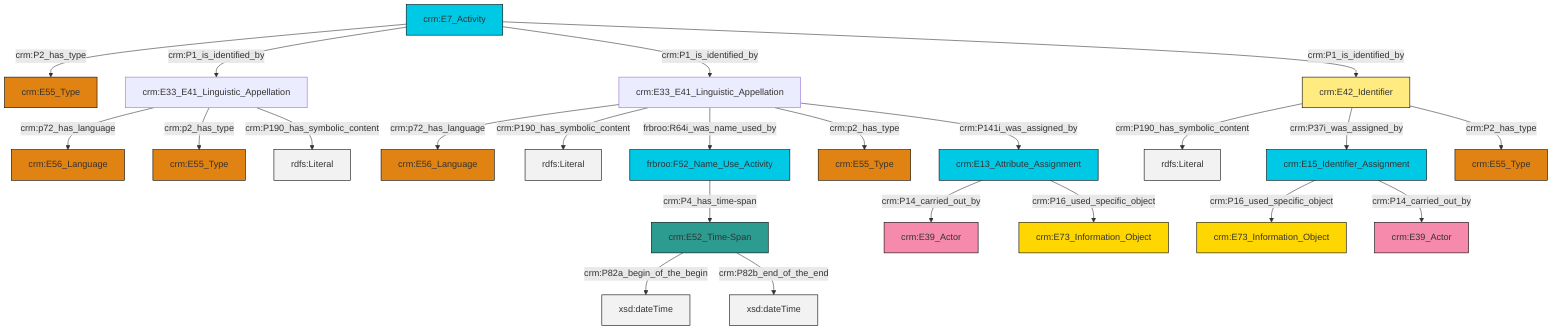 graph TD
classDef Literal fill:#f2f2f2,stroke:#000000;
classDef CRM_Entity fill:#FFFFFF,stroke:#000000;
classDef Temporal_Entity fill:#00C9E6, stroke:#000000;
classDef Type fill:#E18312, stroke:#000000;
classDef Time-Span fill:#2C9C91, stroke:#000000;
classDef Appellation fill:#FFEB7F, stroke:#000000;
classDef Place fill:#008836, stroke:#000000;
classDef Persistent_Item fill:#B266B2, stroke:#000000;
classDef Conceptual_Object fill:#FFD700, stroke:#000000;
classDef Physical_Thing fill:#D2B48C, stroke:#000000;
classDef Actor fill:#f58aad, stroke:#000000;
classDef PC_Classes fill:#4ce600, stroke:#000000;
classDef Multi fill:#cccccc,stroke:#000000;

2["crm:E13_Attribute_Assignment"]:::Temporal_Entity -->|crm:P14_carried_out_by| 3["crm:E39_Actor"]:::Actor
4["crm:E42_Identifier"]:::Appellation -->|crm:P190_has_symbolic_content| 5[rdfs:Literal]:::Literal
10["crm:E15_Identifier_Assignment"]:::Temporal_Entity -->|crm:P16_used_specific_object| 11["crm:E73_Information_Object"]:::Conceptual_Object
17["crm:E7_Activity"]:::Temporal_Entity -->|crm:P2_has_type| 0["crm:E55_Type"]:::Type
25["crm:E33_E41_Linguistic_Appellation"]:::Default -->|crm:p72_has_language| 23["crm:E56_Language"]:::Type
17["crm:E7_Activity"]:::Temporal_Entity -->|crm:P1_is_identified_by| 14["crm:E33_E41_Linguistic_Appellation"]:::Default
10["crm:E15_Identifier_Assignment"]:::Temporal_Entity -->|crm:P14_carried_out_by| 19["crm:E39_Actor"]:::Actor
14["crm:E33_E41_Linguistic_Appellation"]:::Default -->|crm:p72_has_language| 6["crm:E56_Language"]:::Type
25["crm:E33_E41_Linguistic_Appellation"]:::Default -->|crm:P190_has_symbolic_content| 33[rdfs:Literal]:::Literal
25["crm:E33_E41_Linguistic_Appellation"]:::Default -->|frbroo:R64i_was_name_used_by| 31["frbroo:F52_Name_Use_Activity"]:::Temporal_Entity
25["crm:E33_E41_Linguistic_Appellation"]:::Default -->|crm:p2_has_type| 8["crm:E55_Type"]:::Type
17["crm:E7_Activity"]:::Temporal_Entity -->|crm:P1_is_identified_by| 25["crm:E33_E41_Linguistic_Appellation"]:::Default
31["frbroo:F52_Name_Use_Activity"]:::Temporal_Entity -->|crm:P4_has_time-span| 34["crm:E52_Time-Span"]:::Time-Span
25["crm:E33_E41_Linguistic_Appellation"]:::Default -->|crm:P141i_was_assigned_by| 2["crm:E13_Attribute_Assignment"]:::Temporal_Entity
2["crm:E13_Attribute_Assignment"]:::Temporal_Entity -->|crm:P16_used_specific_object| 21["crm:E73_Information_Object"]:::Conceptual_Object
4["crm:E42_Identifier"]:::Appellation -->|crm:P37i_was_assigned_by| 10["crm:E15_Identifier_Assignment"]:::Temporal_Entity
4["crm:E42_Identifier"]:::Appellation -->|crm:P2_has_type| 36["crm:E55_Type"]:::Type
17["crm:E7_Activity"]:::Temporal_Entity -->|crm:P1_is_identified_by| 4["crm:E42_Identifier"]:::Appellation
34["crm:E52_Time-Span"]:::Time-Span -->|crm:P82a_begin_of_the_begin| 37[xsd:dateTime]:::Literal
34["crm:E52_Time-Span"]:::Time-Span -->|crm:P82b_end_of_the_end| 38[xsd:dateTime]:::Literal
14["crm:E33_E41_Linguistic_Appellation"]:::Default -->|crm:p2_has_type| 12["crm:E55_Type"]:::Type
14["crm:E33_E41_Linguistic_Appellation"]:::Default -->|crm:P190_has_symbolic_content| 39[rdfs:Literal]:::Literal